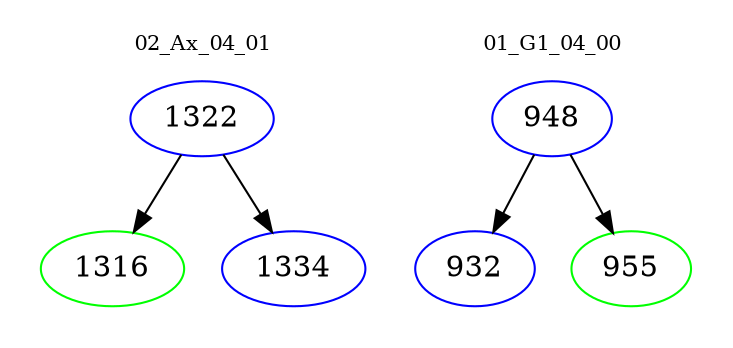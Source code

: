 digraph{
subgraph cluster_0 {
color = white
label = "02_Ax_04_01";
fontsize=10;
T0_1322 [label="1322", color="blue"]
T0_1322 -> T0_1316 [color="black"]
T0_1316 [label="1316", color="green"]
T0_1322 -> T0_1334 [color="black"]
T0_1334 [label="1334", color="blue"]
}
subgraph cluster_1 {
color = white
label = "01_G1_04_00";
fontsize=10;
T1_948 [label="948", color="blue"]
T1_948 -> T1_932 [color="black"]
T1_932 [label="932", color="blue"]
T1_948 -> T1_955 [color="black"]
T1_955 [label="955", color="green"]
}
}
